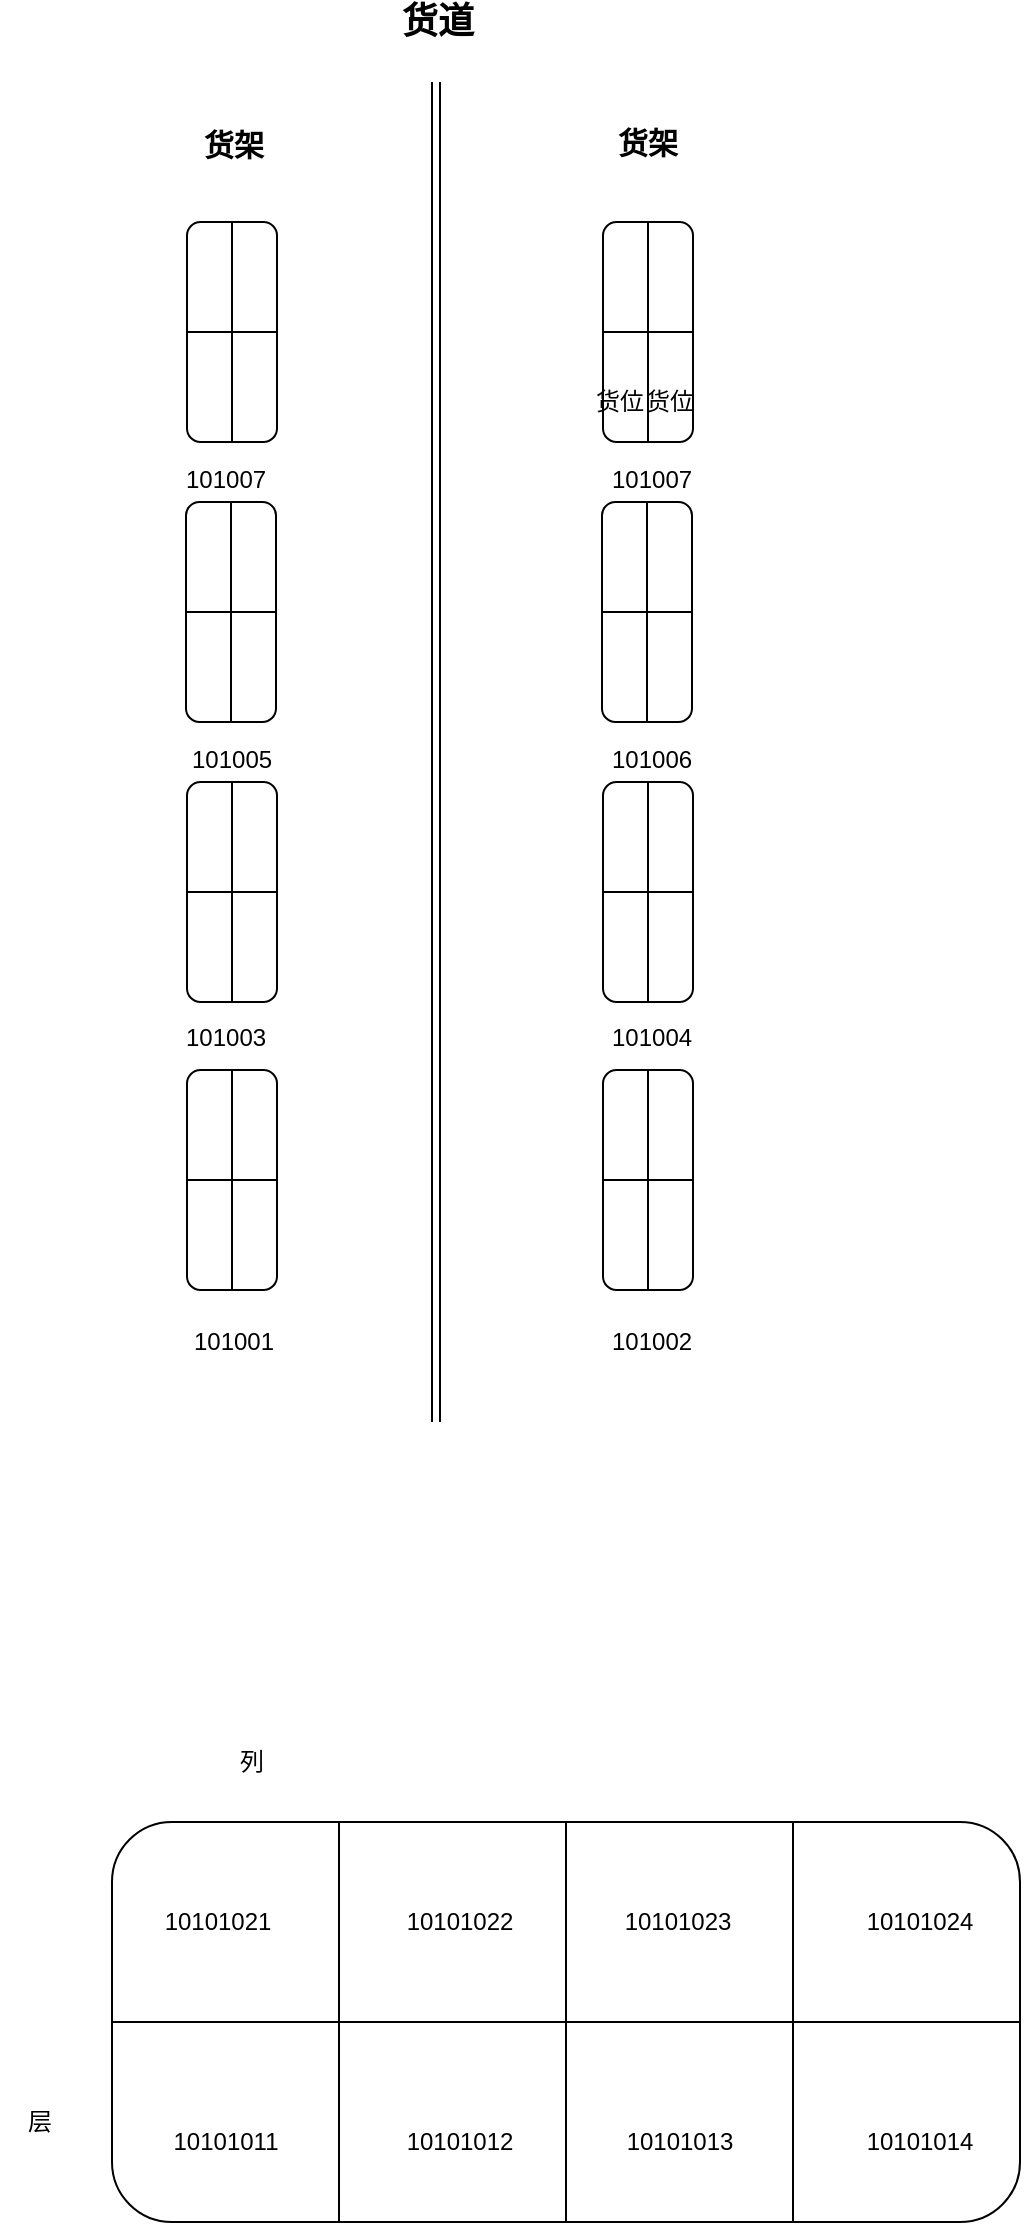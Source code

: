 <mxfile version="10.7.5" type="github"><diagram id="jebnqL8bqdU1C2heNRUC" name="Page-1"><mxGraphModel dx="912" dy="624" grid="1" gridSize="10" guides="1" tooltips="1" connect="1" arrows="1" fold="1" page="1" pageScale="1" pageWidth="827" pageHeight="1169" math="0" shadow="0"><root><mxCell id="0"/><mxCell id="1" parent="0"/><mxCell id="MqxJHrHyExeCcHxSCRpB-2" value="" style="shape=link;html=1;" edge="1" parent="1"><mxGeometry width="50" height="50" relative="1" as="geometry"><mxPoint x="438" y="760" as="sourcePoint"/><mxPoint x="438" y="90" as="targetPoint"/></mxGeometry></mxCell><mxCell id="MqxJHrHyExeCcHxSCRpB-3" value="" style="rounded=1;whiteSpace=wrap;html=1;" vertex="1" parent="1"><mxGeometry x="521" y="300" width="45" height="110" as="geometry"/></mxCell><mxCell id="MqxJHrHyExeCcHxSCRpB-11" value="&lt;b&gt;&lt;font style=&quot;font-size: 18px&quot;&gt;货道&lt;/font&gt;&lt;/b&gt;" style="text;html=1;strokeColor=none;fillColor=none;align=center;verticalAlign=middle;whiteSpace=wrap;rounded=0;" vertex="1" parent="1"><mxGeometry x="419" y="50" width="40" height="20" as="geometry"/></mxCell><mxCell id="MqxJHrHyExeCcHxSCRpB-12" value="&lt;b&gt;&lt;font style=&quot;font-size: 15px&quot;&gt;货架&lt;/font&gt;&lt;/b&gt;" style="text;html=1;strokeColor=none;fillColor=none;align=center;verticalAlign=middle;whiteSpace=wrap;rounded=0;" vertex="1" parent="1"><mxGeometry x="524" y="110" width="40" height="20" as="geometry"/></mxCell><mxCell id="MqxJHrHyExeCcHxSCRpB-13" value="&lt;b&gt;&lt;font style=&quot;font-size: 15px&quot;&gt;货架&lt;/font&gt;&lt;/b&gt;" style="text;html=1;strokeColor=none;fillColor=none;align=center;verticalAlign=middle;whiteSpace=wrap;rounded=0;" vertex="1" parent="1"><mxGeometry x="317" y="111" width="40" height="20" as="geometry"/></mxCell><mxCell id="MqxJHrHyExeCcHxSCRpB-14" value="" style="endArrow=none;html=1;exitX=0;exitY=0.5;exitDx=0;exitDy=0;entryX=1;entryY=0.5;entryDx=0;entryDy=0;" edge="1" parent="1" source="MqxJHrHyExeCcHxSCRpB-3" target="MqxJHrHyExeCcHxSCRpB-3"><mxGeometry width="50" height="50" relative="1" as="geometry"><mxPoint x="520" y="380" as="sourcePoint"/><mxPoint x="570" y="330" as="targetPoint"/></mxGeometry></mxCell><mxCell id="MqxJHrHyExeCcHxSCRpB-15" value="" style="endArrow=none;html=1;exitX=0.5;exitY=0;exitDx=0;exitDy=0;entryX=0.5;entryY=1;entryDx=0;entryDy=0;" edge="1" parent="1" source="MqxJHrHyExeCcHxSCRpB-3" target="MqxJHrHyExeCcHxSCRpB-3"><mxGeometry width="50" height="50" relative="1" as="geometry"><mxPoint x="180" y="440" as="sourcePoint"/><mxPoint x="180" y="400" as="targetPoint"/></mxGeometry></mxCell><mxCell id="MqxJHrHyExeCcHxSCRpB-21" value="" style="rounded=1;whiteSpace=wrap;html=1;" vertex="1" parent="1"><mxGeometry x="521.5" y="160" width="45" height="110" as="geometry"/></mxCell><mxCell id="MqxJHrHyExeCcHxSCRpB-22" value="" style="endArrow=none;html=1;exitX=0;exitY=0.5;exitDx=0;exitDy=0;entryX=1;entryY=0.5;entryDx=0;entryDy=0;" edge="1" parent="1" source="MqxJHrHyExeCcHxSCRpB-21" target="MqxJHrHyExeCcHxSCRpB-21"><mxGeometry width="50" height="50" relative="1" as="geometry"><mxPoint x="520.5" y="240" as="sourcePoint"/><mxPoint x="570.5" y="190" as="targetPoint"/></mxGeometry></mxCell><mxCell id="MqxJHrHyExeCcHxSCRpB-23" value="" style="endArrow=none;html=1;exitX=0.5;exitY=0;exitDx=0;exitDy=0;entryX=0.5;entryY=1;entryDx=0;entryDy=0;" edge="1" parent="1" source="MqxJHrHyExeCcHxSCRpB-21" target="MqxJHrHyExeCcHxSCRpB-21"><mxGeometry width="50" height="50" relative="1" as="geometry"><mxPoint x="180.5" y="300" as="sourcePoint"/><mxPoint x="180.5" y="260" as="targetPoint"/></mxGeometry></mxCell><mxCell id="MqxJHrHyExeCcHxSCRpB-24" value="" style="rounded=1;whiteSpace=wrap;html=1;" vertex="1" parent="1"><mxGeometry x="521.5" y="440" width="45" height="110" as="geometry"/></mxCell><mxCell id="MqxJHrHyExeCcHxSCRpB-25" value="" style="endArrow=none;html=1;exitX=0;exitY=0.5;exitDx=0;exitDy=0;entryX=1;entryY=0.5;entryDx=0;entryDy=0;" edge="1" parent="1" source="MqxJHrHyExeCcHxSCRpB-24" target="MqxJHrHyExeCcHxSCRpB-24"><mxGeometry width="50" height="50" relative="1" as="geometry"><mxPoint x="520.5" y="520" as="sourcePoint"/><mxPoint x="570.5" y="470" as="targetPoint"/></mxGeometry></mxCell><mxCell id="MqxJHrHyExeCcHxSCRpB-26" value="" style="endArrow=none;html=1;exitX=0.5;exitY=0;exitDx=0;exitDy=0;entryX=0.5;entryY=1;entryDx=0;entryDy=0;" edge="1" parent="1" source="MqxJHrHyExeCcHxSCRpB-24" target="MqxJHrHyExeCcHxSCRpB-24"><mxGeometry width="50" height="50" relative="1" as="geometry"><mxPoint x="180.5" y="580" as="sourcePoint"/><mxPoint x="180.5" y="540" as="targetPoint"/></mxGeometry></mxCell><mxCell id="MqxJHrHyExeCcHxSCRpB-27" value="" style="rounded=1;whiteSpace=wrap;html=1;" vertex="1" parent="1"><mxGeometry x="521.5" y="584" width="45" height="110" as="geometry"/></mxCell><mxCell id="MqxJHrHyExeCcHxSCRpB-28" value="" style="endArrow=none;html=1;exitX=0;exitY=0.5;exitDx=0;exitDy=0;entryX=1;entryY=0.5;entryDx=0;entryDy=0;" edge="1" parent="1" source="MqxJHrHyExeCcHxSCRpB-27" target="MqxJHrHyExeCcHxSCRpB-27"><mxGeometry width="50" height="50" relative="1" as="geometry"><mxPoint x="520.5" y="664" as="sourcePoint"/><mxPoint x="570.5" y="614" as="targetPoint"/></mxGeometry></mxCell><mxCell id="MqxJHrHyExeCcHxSCRpB-29" value="" style="endArrow=none;html=1;exitX=0.5;exitY=0;exitDx=0;exitDy=0;entryX=0.5;entryY=1;entryDx=0;entryDy=0;" edge="1" parent="1" source="MqxJHrHyExeCcHxSCRpB-27" target="MqxJHrHyExeCcHxSCRpB-27"><mxGeometry width="50" height="50" relative="1" as="geometry"><mxPoint x="180.5" y="724" as="sourcePoint"/><mxPoint x="180.5" y="684" as="targetPoint"/></mxGeometry></mxCell><mxCell id="MqxJHrHyExeCcHxSCRpB-30" value="" style="rounded=1;whiteSpace=wrap;html=1;" vertex="1" parent="1"><mxGeometry x="313" y="300" width="45" height="110" as="geometry"/></mxCell><mxCell id="MqxJHrHyExeCcHxSCRpB-31" value="" style="endArrow=none;html=1;exitX=0;exitY=0.5;exitDx=0;exitDy=0;entryX=1;entryY=0.5;entryDx=0;entryDy=0;" edge="1" parent="1" source="MqxJHrHyExeCcHxSCRpB-30" target="MqxJHrHyExeCcHxSCRpB-30"><mxGeometry width="50" height="50" relative="1" as="geometry"><mxPoint x="312" y="380" as="sourcePoint"/><mxPoint x="362" y="330" as="targetPoint"/></mxGeometry></mxCell><mxCell id="MqxJHrHyExeCcHxSCRpB-32" value="" style="endArrow=none;html=1;exitX=0.5;exitY=0;exitDx=0;exitDy=0;entryX=0.5;entryY=1;entryDx=0;entryDy=0;" edge="1" parent="1" source="MqxJHrHyExeCcHxSCRpB-30" target="MqxJHrHyExeCcHxSCRpB-30"><mxGeometry width="50" height="50" relative="1" as="geometry"><mxPoint x="-28" y="440" as="sourcePoint"/><mxPoint x="-28" y="400" as="targetPoint"/></mxGeometry></mxCell><mxCell id="MqxJHrHyExeCcHxSCRpB-33" value="" style="rounded=1;whiteSpace=wrap;html=1;" vertex="1" parent="1"><mxGeometry x="313.5" y="160" width="45" height="110" as="geometry"/></mxCell><mxCell id="MqxJHrHyExeCcHxSCRpB-34" value="" style="endArrow=none;html=1;exitX=0;exitY=0.5;exitDx=0;exitDy=0;entryX=1;entryY=0.5;entryDx=0;entryDy=0;" edge="1" parent="1" source="MqxJHrHyExeCcHxSCRpB-33" target="MqxJHrHyExeCcHxSCRpB-33"><mxGeometry width="50" height="50" relative="1" as="geometry"><mxPoint x="312.5" y="240" as="sourcePoint"/><mxPoint x="362.5" y="190" as="targetPoint"/></mxGeometry></mxCell><mxCell id="MqxJHrHyExeCcHxSCRpB-35" value="" style="endArrow=none;html=1;exitX=0.5;exitY=0;exitDx=0;exitDy=0;entryX=0.5;entryY=1;entryDx=0;entryDy=0;" edge="1" parent="1" source="MqxJHrHyExeCcHxSCRpB-33" target="MqxJHrHyExeCcHxSCRpB-33"><mxGeometry width="50" height="50" relative="1" as="geometry"><mxPoint x="-27.5" y="300" as="sourcePoint"/><mxPoint x="-27.5" y="260" as="targetPoint"/></mxGeometry></mxCell><mxCell id="MqxJHrHyExeCcHxSCRpB-36" value="" style="rounded=1;whiteSpace=wrap;html=1;" vertex="1" parent="1"><mxGeometry x="313.5" y="440" width="45" height="110" as="geometry"/></mxCell><mxCell id="MqxJHrHyExeCcHxSCRpB-37" value="" style="endArrow=none;html=1;exitX=0;exitY=0.5;exitDx=0;exitDy=0;entryX=1;entryY=0.5;entryDx=0;entryDy=0;" edge="1" parent="1" source="MqxJHrHyExeCcHxSCRpB-36" target="MqxJHrHyExeCcHxSCRpB-36"><mxGeometry width="50" height="50" relative="1" as="geometry"><mxPoint x="312.5" y="520" as="sourcePoint"/><mxPoint x="362.5" y="470" as="targetPoint"/></mxGeometry></mxCell><mxCell id="MqxJHrHyExeCcHxSCRpB-38" value="" style="endArrow=none;html=1;exitX=0.5;exitY=0;exitDx=0;exitDy=0;entryX=0.5;entryY=1;entryDx=0;entryDy=0;" edge="1" parent="1" source="MqxJHrHyExeCcHxSCRpB-36" target="MqxJHrHyExeCcHxSCRpB-36"><mxGeometry width="50" height="50" relative="1" as="geometry"><mxPoint x="-27.5" y="580" as="sourcePoint"/><mxPoint x="-27.5" y="540" as="targetPoint"/></mxGeometry></mxCell><mxCell id="MqxJHrHyExeCcHxSCRpB-39" value="" style="rounded=1;whiteSpace=wrap;html=1;" vertex="1" parent="1"><mxGeometry x="313.5" y="584" width="45" height="110" as="geometry"/></mxCell><mxCell id="MqxJHrHyExeCcHxSCRpB-40" value="" style="endArrow=none;html=1;exitX=0;exitY=0.5;exitDx=0;exitDy=0;entryX=1;entryY=0.5;entryDx=0;entryDy=0;" edge="1" parent="1" source="MqxJHrHyExeCcHxSCRpB-39" target="MqxJHrHyExeCcHxSCRpB-39"><mxGeometry width="50" height="50" relative="1" as="geometry"><mxPoint x="312.5" y="664" as="sourcePoint"/><mxPoint x="362.5" y="614" as="targetPoint"/></mxGeometry></mxCell><mxCell id="MqxJHrHyExeCcHxSCRpB-41" value="" style="endArrow=none;html=1;exitX=0.5;exitY=0;exitDx=0;exitDy=0;entryX=0.5;entryY=1;entryDx=0;entryDy=0;" edge="1" parent="1" source="MqxJHrHyExeCcHxSCRpB-39" target="MqxJHrHyExeCcHxSCRpB-39"><mxGeometry width="50" height="50" relative="1" as="geometry"><mxPoint x="-27.5" y="724" as="sourcePoint"/><mxPoint x="-27.5" y="684" as="targetPoint"/></mxGeometry></mxCell><mxCell id="MqxJHrHyExeCcHxSCRpB-42" value="货位" style="text;html=1;strokeColor=none;fillColor=none;align=center;verticalAlign=middle;whiteSpace=wrap;rounded=0;" vertex="1" parent="1"><mxGeometry x="510" y="240" width="40" height="20" as="geometry"/></mxCell><mxCell id="MqxJHrHyExeCcHxSCRpB-43" value="货位" style="text;html=1;strokeColor=none;fillColor=none;align=center;verticalAlign=middle;whiteSpace=wrap;rounded=0;" vertex="1" parent="1"><mxGeometry x="540" y="240" width="30" height="20" as="geometry"/></mxCell><mxCell id="MqxJHrHyExeCcHxSCRpB-44" value="101001" style="text;html=1;strokeColor=none;fillColor=none;align=center;verticalAlign=middle;whiteSpace=wrap;rounded=0;" vertex="1" parent="1"><mxGeometry x="294" y="710" width="86" height="20" as="geometry"/></mxCell><mxCell id="MqxJHrHyExeCcHxSCRpB-45" value="&lt;span&gt;101002&lt;/span&gt;" style="text;html=1;" vertex="1" parent="1"><mxGeometry x="524" y="706" width="70" height="30" as="geometry"/></mxCell><mxCell id="MqxJHrHyExeCcHxSCRpB-46" value="101003" style="text;html=1;" vertex="1" parent="1"><mxGeometry x="311" y="554" width="70" height="30" as="geometry"/></mxCell><mxCell id="MqxJHrHyExeCcHxSCRpB-47" value="101004" style="text;html=1;" vertex="1" parent="1"><mxGeometry x="524" y="554" width="70" height="30" as="geometry"/></mxCell><mxCell id="MqxJHrHyExeCcHxSCRpB-48" value="101006" style="text;html=1;" vertex="1" parent="1"><mxGeometry x="524" y="415" width="70" height="30" as="geometry"/></mxCell><mxCell id="MqxJHrHyExeCcHxSCRpB-49" value="101007" style="text;html=1;" vertex="1" parent="1"><mxGeometry x="524" y="275" width="70" height="30" as="geometry"/></mxCell><mxCell id="MqxJHrHyExeCcHxSCRpB-50" value="101007" style="text;html=1;" vertex="1" parent="1"><mxGeometry x="311" y="275" width="70" height="30" as="geometry"/></mxCell><mxCell id="MqxJHrHyExeCcHxSCRpB-51" value="101005" style="text;html=1;" vertex="1" parent="1"><mxGeometry x="313.5" y="415" width="70" height="30" as="geometry"/></mxCell><mxCell id="MqxJHrHyExeCcHxSCRpB-52" value="" style="rounded=1;whiteSpace=wrap;html=1;" vertex="1" parent="1"><mxGeometry x="276" y="960" width="454" height="200" as="geometry"/></mxCell><mxCell id="MqxJHrHyExeCcHxSCRpB-53" value="" style="endArrow=none;html=1;exitX=1;exitY=0.5;exitDx=0;exitDy=0;entryX=0;entryY=0.5;entryDx=0;entryDy=0;" edge="1" parent="1" source="MqxJHrHyExeCcHxSCRpB-52" target="MqxJHrHyExeCcHxSCRpB-52"><mxGeometry width="50" height="50" relative="1" as="geometry"><mxPoint x="90" y="1140" as="sourcePoint"/><mxPoint x="140" y="1090" as="targetPoint"/></mxGeometry></mxCell><mxCell id="MqxJHrHyExeCcHxSCRpB-54" value="" style="endArrow=none;html=1;exitX=0.25;exitY=1;exitDx=0;exitDy=0;entryX=0.25;entryY=0;entryDx=0;entryDy=0;" edge="1" parent="1" source="MqxJHrHyExeCcHxSCRpB-52" target="MqxJHrHyExeCcHxSCRpB-52"><mxGeometry width="50" height="50" relative="1" as="geometry"><mxPoint x="370" y="1050" as="sourcePoint"/><mxPoint x="420" y="1000" as="targetPoint"/></mxGeometry></mxCell><mxCell id="MqxJHrHyExeCcHxSCRpB-55" value="" style="endArrow=none;html=1;exitX=0.5;exitY=1;exitDx=0;exitDy=0;entryX=0.5;entryY=0;entryDx=0;entryDy=0;" edge="1" parent="1" source="MqxJHrHyExeCcHxSCRpB-52" target="MqxJHrHyExeCcHxSCRpB-52"><mxGeometry width="50" height="50" relative="1" as="geometry"><mxPoint x="210" y="1090" as="sourcePoint"/><mxPoint x="260" y="1040" as="targetPoint"/></mxGeometry></mxCell><mxCell id="MqxJHrHyExeCcHxSCRpB-56" value="" style="endArrow=none;html=1;exitX=0.75;exitY=1;exitDx=0;exitDy=0;entryX=0.75;entryY=0;entryDx=0;entryDy=0;" edge="1" parent="1" source="MqxJHrHyExeCcHxSCRpB-52" target="MqxJHrHyExeCcHxSCRpB-52"><mxGeometry width="50" height="50" relative="1" as="geometry"><mxPoint x="513" y="1170" as="sourcePoint"/><mxPoint x="513" y="970" as="targetPoint"/></mxGeometry></mxCell><mxCell id="MqxJHrHyExeCcHxSCRpB-57" value="10101011" style="text;html=1;strokeColor=none;fillColor=none;align=center;verticalAlign=middle;whiteSpace=wrap;rounded=0;" vertex="1" parent="1"><mxGeometry x="306" y="1110" width="54" height="20" as="geometry"/></mxCell><mxCell id="MqxJHrHyExeCcHxSCRpB-58" value="10101012" style="text;html=1;strokeColor=none;fillColor=none;align=center;verticalAlign=middle;whiteSpace=wrap;rounded=0;" vertex="1" parent="1"><mxGeometry x="430" y="1110" width="40" height="20" as="geometry"/></mxCell><mxCell id="MqxJHrHyExeCcHxSCRpB-59" value="10101013" style="text;html=1;strokeColor=none;fillColor=none;align=center;verticalAlign=middle;whiteSpace=wrap;rounded=0;" vertex="1" parent="1"><mxGeometry x="540" y="1110" width="40" height="20" as="geometry"/></mxCell><mxCell id="MqxJHrHyExeCcHxSCRpB-60" value="10101014" style="text;html=1;strokeColor=none;fillColor=none;align=center;verticalAlign=middle;whiteSpace=wrap;rounded=0;" vertex="1" parent="1"><mxGeometry x="660" y="1110" width="40" height="20" as="geometry"/></mxCell><mxCell id="MqxJHrHyExeCcHxSCRpB-61" value="10101021" style="text;html=1;strokeColor=none;fillColor=none;align=center;verticalAlign=middle;whiteSpace=wrap;rounded=0;" vertex="1" parent="1"><mxGeometry x="308.5" y="1000" width="40" height="20" as="geometry"/></mxCell><mxCell id="MqxJHrHyExeCcHxSCRpB-62" value="10101022" style="text;html=1;strokeColor=none;fillColor=none;align=center;verticalAlign=middle;whiteSpace=wrap;rounded=0;" vertex="1" parent="1"><mxGeometry x="430" y="1000" width="40" height="20" as="geometry"/></mxCell><mxCell id="MqxJHrHyExeCcHxSCRpB-63" value="10101023" style="text;html=1;strokeColor=none;fillColor=none;align=center;verticalAlign=middle;whiteSpace=wrap;rounded=0;" vertex="1" parent="1"><mxGeometry x="539" y="1000" width="40" height="20" as="geometry"/></mxCell><mxCell id="MqxJHrHyExeCcHxSCRpB-66" value="10101024" style="text;html=1;strokeColor=none;fillColor=none;align=center;verticalAlign=middle;whiteSpace=wrap;rounded=0;" vertex="1" parent="1"><mxGeometry x="660" y="1000" width="40" height="20" as="geometry"/></mxCell><mxCell id="MqxJHrHyExeCcHxSCRpB-67" value="层" style="text;html=1;strokeColor=none;fillColor=none;align=center;verticalAlign=middle;whiteSpace=wrap;rounded=0;" vertex="1" parent="1"><mxGeometry x="220" y="1100" width="40" height="20" as="geometry"/></mxCell><mxCell id="MqxJHrHyExeCcHxSCRpB-68" value="列" style="text;html=1;strokeColor=none;fillColor=none;align=center;verticalAlign=middle;whiteSpace=wrap;rounded=0;" vertex="1" parent="1"><mxGeometry x="326" y="920" width="40" height="20" as="geometry"/></mxCell></root></mxGraphModel></diagram></mxfile>